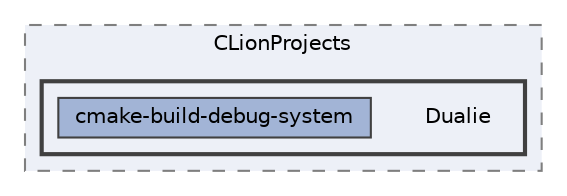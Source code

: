 digraph "C/Users/101142429/CLionProjects/Dualie"
{
 // LATEX_PDF_SIZE
  bgcolor="transparent";
  edge [fontname=Helvetica,fontsize=10,labelfontname=Helvetica,labelfontsize=10];
  node [fontname=Helvetica,fontsize=10,shape=box,height=0.2,width=0.4];
  compound=true
  subgraph clusterdir_1d0976442eb635b1d6180a0b0df3e258 {
    graph [ bgcolor="#edf0f7", pencolor="grey50", label="CLionProjects", fontname=Helvetica,fontsize=10 style="filled,dashed", URL="dir_1d0976442eb635b1d6180a0b0df3e258.html",tooltip=""]
  subgraph clusterdir_b4c0bd4152313e519b04bee829a8cd95 {
    graph [ bgcolor="#edf0f7", pencolor="grey25", label="", fontname=Helvetica,fontsize=10 style="filled,bold", URL="dir_b4c0bd4152313e519b04bee829a8cd95.html",tooltip=""]
    dir_b4c0bd4152313e519b04bee829a8cd95 [shape=plaintext, label="Dualie"];
  dir_10c39ff7dacf86066a4a81b5d1fe5375 [label="cmake-build-debug-system", fillcolor="#a2b4d6", color="grey25", style="filled", URL="dir_10c39ff7dacf86066a4a81b5d1fe5375.html",tooltip=""];
  }
  }
}
